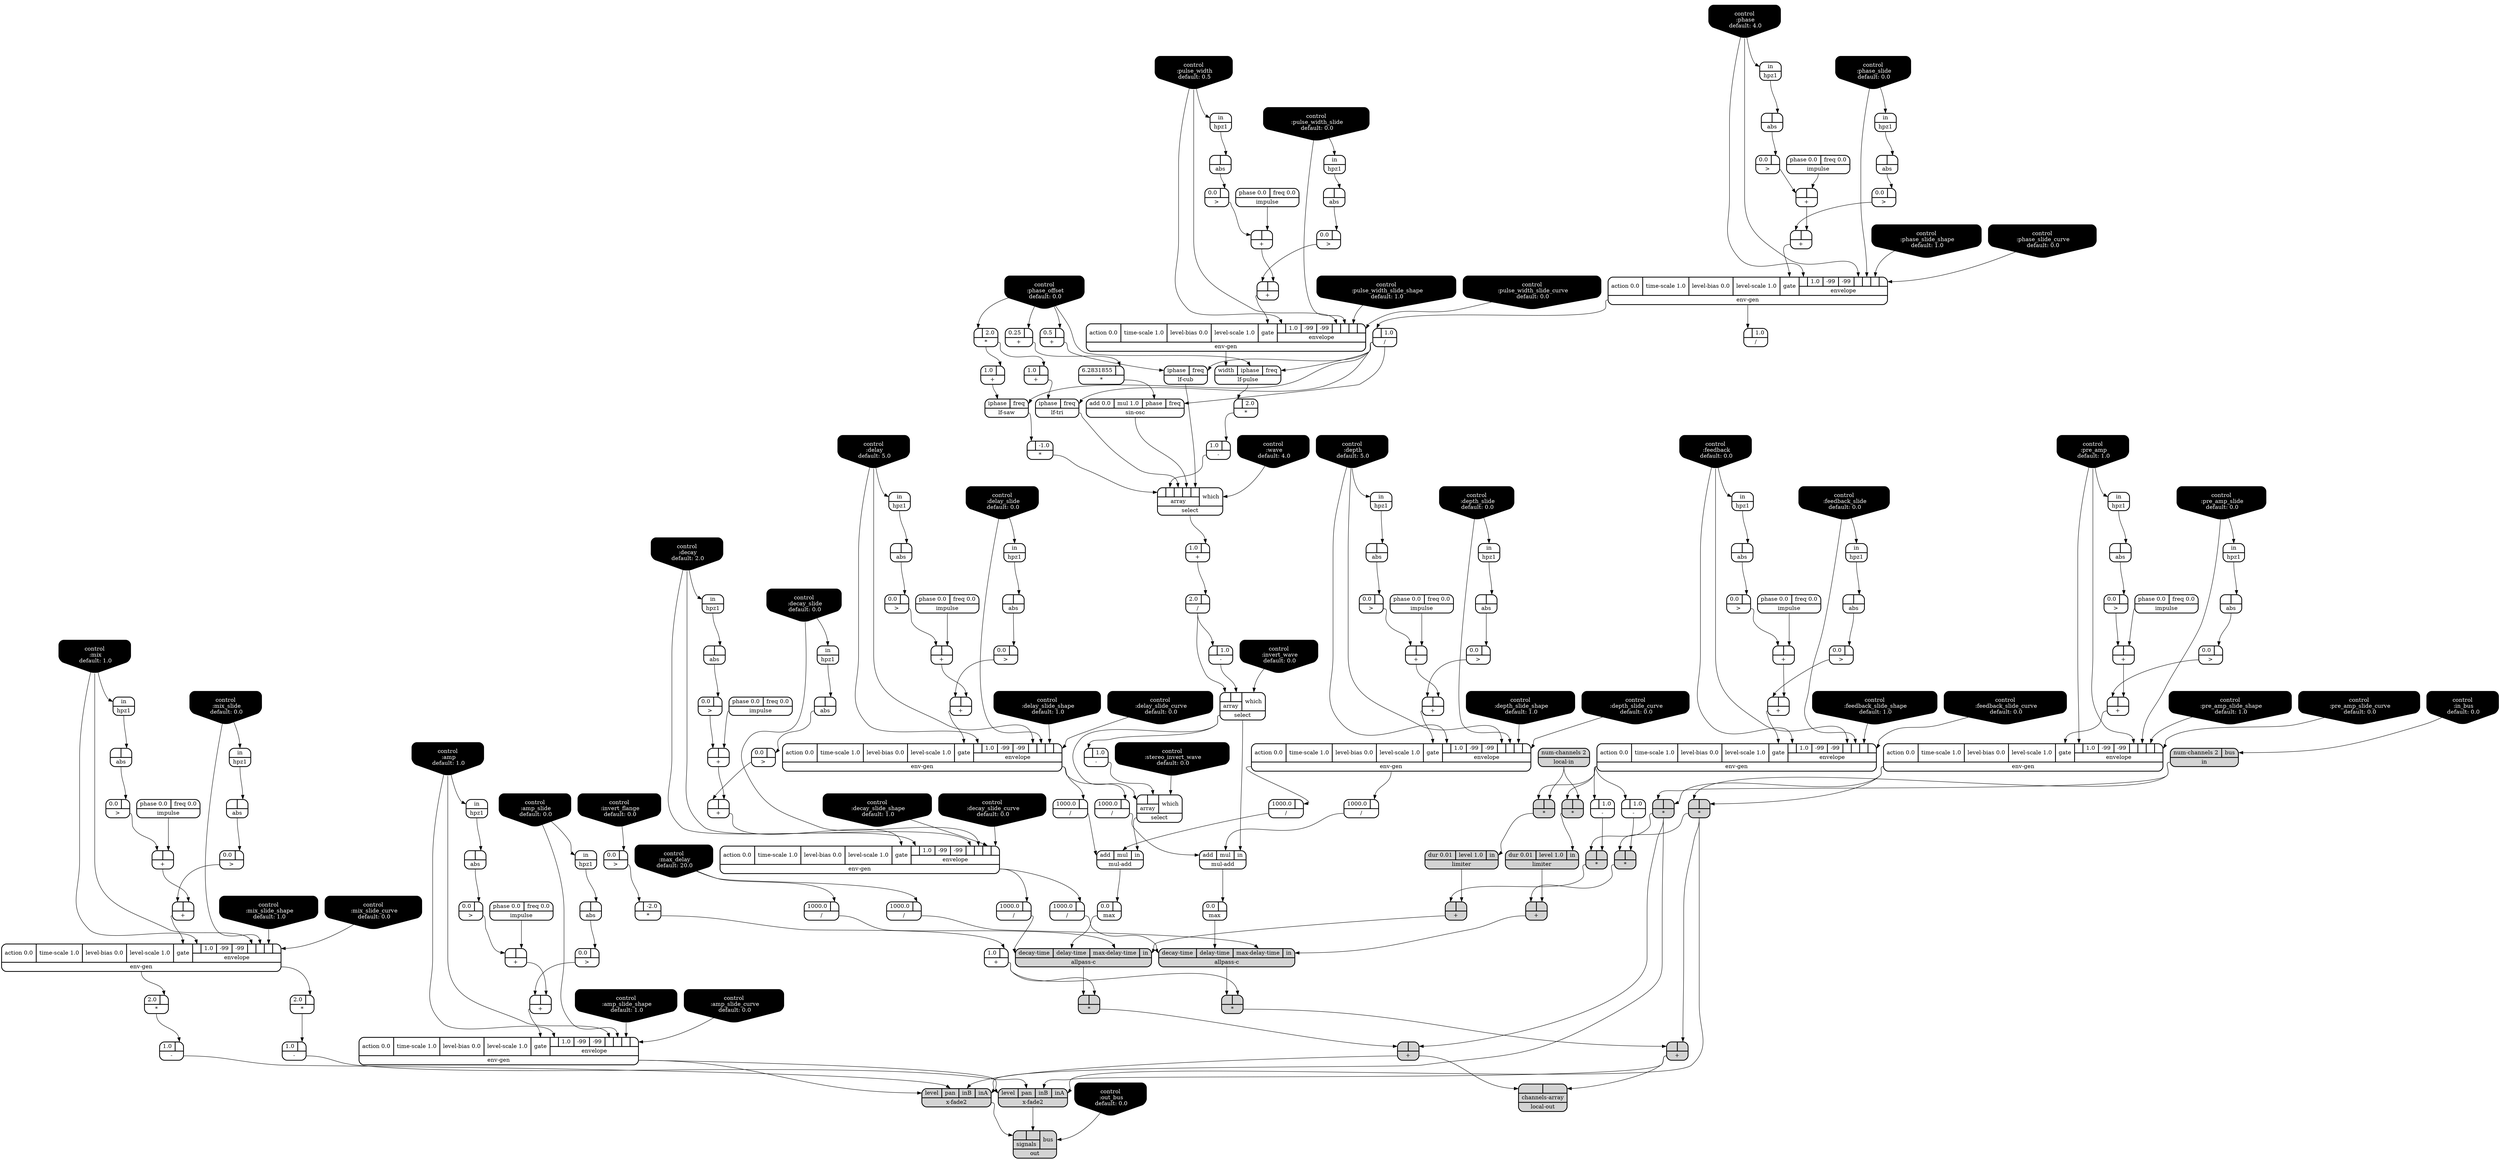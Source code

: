 digraph synthdef {
56 [label = "{{ <b> |<a> } |<__UG_NAME__>* }" style="filled, bold, rounded"  shape=record rankdir=LR];
58 [label = "{{ <b> |<a> -2.0} |<__UG_NAME__>* }" style="bold, rounded" shape=record rankdir=LR];
71 [label = "{{ <b> |<a> } |<__UG_NAME__>* }" style="filled, bold, rounded"  shape=record rankdir=LR];
74 [label = "{{ <b> |<a> } |<__UG_NAME__>* }" style="filled, bold, rounded"  shape=record rankdir=LR];
88 [label = "{{ <b> |<a> 2.0} |<__UG_NAME__>* }" style="bold, rounded" shape=record rankdir=LR];
91 [label = "{{ <b> |<a> -1.0} |<__UG_NAME__>* }" style="bold, rounded" shape=record rankdir=LR];
103 [label = "{{ <b> |<a> 2.0} |<__UG_NAME__>* }" style="bold, rounded" shape=record rankdir=LR];
108 [label = "{{ <b> 6.2831855|<a> } |<__UG_NAME__>* }" style="bold, rounded" shape=record rankdir=LR];
154 [label = "{{ <b> |<a> } |<__UG_NAME__>* }" style="filled, bold, rounded"  shape=record rankdir=LR];
156 [label = "{{ <b> |<a> } |<__UG_NAME__>* }" style="filled, bold, rounded"  shape=record rankdir=LR];
159 [label = "{{ <b> |<a> } |<__UG_NAME__>* }" style="filled, bold, rounded"  shape=record rankdir=LR];
160 [label = "{{ <b> |<a> } |<__UG_NAME__>* }" style="filled, bold, rounded"  shape=record rankdir=LR];
181 [label = "{{ <b> 2.0|<a> } |<__UG_NAME__>* }" style="bold, rounded" shape=record rankdir=LR];
182 [label = "{{ <b> 2.0|<a> } |<__UG_NAME__>* }" style="bold, rounded" shape=record rankdir=LR];
188 [label = "{{ <b> |<a> } |<__UG_NAME__>* }" style="filled, bold, rounded"  shape=record rankdir=LR];
49 [label = "{{ <b> |<a> } |<__UG_NAME__>+ }" style="bold, rounded" shape=record rankdir=LR];
53 [label = "{{ <b> |<a> } |<__UG_NAME__>+ }" style="bold, rounded" shape=record rankdir=LR];
59 [label = "{{ <b> 1.0|<a> } |<__UG_NAME__>+ }" style="bold, rounded" shape=record rankdir=LR];
65 [label = "{{ <b> |<a> } |<__UG_NAME__>+ }" style="bold, rounded" shape=record rankdir=LR];
69 [label = "{{ <b> |<a> } |<__UG_NAME__>+ }" style="bold, rounded" shape=record rankdir=LR];
75 [label = "{{ <b> |<a> } |<__UG_NAME__>+ }" style="filled, bold, rounded"  shape=record rankdir=LR];
81 [label = "{{ <b> |<a> } |<__UG_NAME__>+ }" style="bold, rounded" shape=record rankdir=LR];
85 [label = "{{ <b> |<a> } |<__UG_NAME__>+ }" style="bold, rounded" shape=record rankdir=LR];
89 [label = "{{ <b> 1.0|<a> } |<__UG_NAME__>+ }" style="bold, rounded" shape=record rankdir=LR];
96 [label = "{{ <b> |<a> } |<__UG_NAME__>+ }" style="bold, rounded" shape=record rankdir=LR];
100 [label = "{{ <b> |<a> } |<__UG_NAME__>+ }" style="bold, rounded" shape=record rankdir=LR];
105 [label = "{{ <b> 1.0|<a> } |<__UG_NAME__>+ }" style="bold, rounded" shape=record rankdir=LR];
107 [label = "{{ <b> 0.25|<a> } |<__UG_NAME__>+ }" style="bold, rounded" shape=record rankdir=LR];
110 [label = "{{ <b> 0.5|<a> } |<__UG_NAME__>+ }" style="bold, rounded" shape=record rankdir=LR];
113 [label = "{{ <b> 1.0|<a> } |<__UG_NAME__>+ }" style="bold, rounded" shape=record rankdir=LR];
123 [label = "{{ <b> |<a> } |<__UG_NAME__>+ }" style="bold, rounded" shape=record rankdir=LR];
126 [label = "{{ <b> |<a> } |<__UG_NAME__>+ }" style="bold, rounded" shape=record rankdir=LR];
133 [label = "{{ <b> |<a> } |<__UG_NAME__>+ }" style="bold, rounded" shape=record rankdir=LR];
137 [label = "{{ <b> |<a> } |<__UG_NAME__>+ }" style="bold, rounded" shape=record rankdir=LR];
146 [label = "{{ <b> |<a> } |<__UG_NAME__>+ }" style="bold, rounded" shape=record rankdir=LR];
150 [label = "{{ <b> |<a> } |<__UG_NAME__>+ }" style="bold, rounded" shape=record rankdir=LR];
155 [label = "{{ <b> |<a> } |<__UG_NAME__>+ }" style="filled, bold, rounded"  shape=record rankdir=LR];
161 [label = "{{ <b> |<a> } |<__UG_NAME__>+ }" style="filled, bold, rounded"  shape=record rankdir=LR];
175 [label = "{{ <b> |<a> } |<__UG_NAME__>+ }" style="bold, rounded" shape=record rankdir=LR];
179 [label = "{{ <b> |<a> } |<__UG_NAME__>+ }" style="bold, rounded" shape=record rankdir=LR];
186 [label = "{{ <b> |<a> } |<__UG_NAME__>+ }" style="bold, rounded" shape=record rankdir=LR];
189 [label = "{{ <b> |<a> } |<__UG_NAME__>+ }" style="filled, bold, rounded"  shape=record rankdir=LR];
192 [label = "{{ <b> |<a> } |<__UG_NAME__>+ }" style="bold, rounded" shape=record rankdir=LR];
73 [label = "{{ <b> |<a> 1.0} |<__UG_NAME__>- }" style="bold, rounded" shape=record rankdir=LR];
104 [label = "{{ <b> 1.0|<a> } |<__UG_NAME__>- }" style="bold, rounded" shape=record rankdir=LR];
115 [label = "{{ <b> |<a> 1.0} |<__UG_NAME__>- }" style="bold, rounded" shape=record rankdir=LR];
117 [label = "{{ <b> |<a> 1.0} |<__UG_NAME__>- }" style="bold, rounded" shape=record rankdir=LR];
158 [label = "{{ <b> |<a> 1.0} |<__UG_NAME__>- }" style="bold, rounded" shape=record rankdir=LR];
183 [label = "{{ <b> 1.0|<a> } |<__UG_NAME__>- }" style="bold, rounded" shape=record rankdir=LR];
194 [label = "{{ <b> 1.0|<a> } |<__UG_NAME__>- }" style="bold, rounded" shape=record rankdir=LR];
76 [label = "{{ <b> 1000.0|<a> } |<__UG_NAME__>/ }" style="bold, rounded" shape=record rankdir=LR];
87 [label = "{{ <b> |<a> 1.0} |<__UG_NAME__>/ }" style="bold, rounded" shape=record rankdir=LR];
114 [label = "{{ <b> 2.0|<a> } |<__UG_NAME__>/ }" style="bold, rounded" shape=record rankdir=LR];
128 [label = "{{ <b> 1000.0|<a> } |<__UG_NAME__>/ }" style="bold, rounded" shape=record rankdir=LR];
139 [label = "{{ <b> 1000.0|<a> } |<__UG_NAME__>/ }" style="bold, rounded" shape=record rankdir=LR];
152 [label = "{{ <b> 1000.0|<a> } |<__UG_NAME__>/ }" style="bold, rounded" shape=record rankdir=LR];
162 [label = "{{ <b> 1000.0|<a> } |<__UG_NAME__>/ }" style="bold, rounded" shape=record rankdir=LR];
163 [label = "{{ <b> 1000.0|<a> } |<__UG_NAME__>/ }" style="bold, rounded" shape=record rankdir=LR];
164 [label = "{{ <b> 1000.0|<a> } |<__UG_NAME__>/ }" style="bold, rounded" shape=record rankdir=LR];
167 [label = "{{ <b> 1000.0|<a> } |<__UG_NAME__>/ }" style="bold, rounded" shape=record rankdir=LR];
198 [label = "{{ <b> |<a> 1.0} |<__UG_NAME__>/ }" style="bold, rounded" shape=record rankdir=LR];
48 [label = "{{ <b> 0.0|<a> } |<__UG_NAME__>\> }" style="bold, rounded" shape=record rankdir=LR];
52 [label = "{{ <b> 0.0|<a> } |<__UG_NAME__>\> }" style="bold, rounded" shape=record rankdir=LR];
57 [label = "{{ <b> 0.0|<a> } |<__UG_NAME__>\> }" style="bold, rounded" shape=record rankdir=LR];
64 [label = "{{ <b> 0.0|<a> } |<__UG_NAME__>\> }" style="bold, rounded" shape=record rankdir=LR];
68 [label = "{{ <b> 0.0|<a> } |<__UG_NAME__>\> }" style="bold, rounded" shape=record rankdir=LR];
80 [label = "{{ <b> 0.0|<a> } |<__UG_NAME__>\> }" style="bold, rounded" shape=record rankdir=LR];
84 [label = "{{ <b> 0.0|<a> } |<__UG_NAME__>\> }" style="bold, rounded" shape=record rankdir=LR];
95 [label = "{{ <b> 0.0|<a> } |<__UG_NAME__>\> }" style="bold, rounded" shape=record rankdir=LR];
99 [label = "{{ <b> 0.0|<a> } |<__UG_NAME__>\> }" style="bold, rounded" shape=record rankdir=LR];
122 [label = "{{ <b> 0.0|<a> } |<__UG_NAME__>\> }" style="bold, rounded" shape=record rankdir=LR];
125 [label = "{{ <b> 0.0|<a> } |<__UG_NAME__>\> }" style="bold, rounded" shape=record rankdir=LR];
132 [label = "{{ <b> 0.0|<a> } |<__UG_NAME__>\> }" style="bold, rounded" shape=record rankdir=LR];
136 [label = "{{ <b> 0.0|<a> } |<__UG_NAME__>\> }" style="bold, rounded" shape=record rankdir=LR];
145 [label = "{{ <b> 0.0|<a> } |<__UG_NAME__>\> }" style="bold, rounded" shape=record rankdir=LR];
149 [label = "{{ <b> 0.0|<a> } |<__UG_NAME__>\> }" style="bold, rounded" shape=record rankdir=LR];
174 [label = "{{ <b> 0.0|<a> } |<__UG_NAME__>\> }" style="bold, rounded" shape=record rankdir=LR];
178 [label = "{{ <b> 0.0|<a> } |<__UG_NAME__>\> }" style="bold, rounded" shape=record rankdir=LR];
185 [label = "{{ <b> 0.0|<a> } |<__UG_NAME__>\> }" style="bold, rounded" shape=record rankdir=LR];
191 [label = "{{ <b> 0.0|<a> } |<__UG_NAME__>\> }" style="bold, rounded" shape=record rankdir=LR];
47 [label = "{{ <b> |<a> } |<__UG_NAME__>abs }" style="bold, rounded" shape=record rankdir=LR];
51 [label = "{{ <b> |<a> } |<__UG_NAME__>abs }" style="bold, rounded" shape=record rankdir=LR];
63 [label = "{{ <b> |<a> } |<__UG_NAME__>abs }" style="bold, rounded" shape=record rankdir=LR];
67 [label = "{{ <b> |<a> } |<__UG_NAME__>abs }" style="bold, rounded" shape=record rankdir=LR];
79 [label = "{{ <b> |<a> } |<__UG_NAME__>abs }" style="bold, rounded" shape=record rankdir=LR];
83 [label = "{{ <b> |<a> } |<__UG_NAME__>abs }" style="bold, rounded" shape=record rankdir=LR];
94 [label = "{{ <b> |<a> } |<__UG_NAME__>abs }" style="bold, rounded" shape=record rankdir=LR];
98 [label = "{{ <b> |<a> } |<__UG_NAME__>abs }" style="bold, rounded" shape=record rankdir=LR];
121 [label = "{{ <b> |<a> } |<__UG_NAME__>abs }" style="bold, rounded" shape=record rankdir=LR];
124 [label = "{{ <b> |<a> } |<__UG_NAME__>abs }" style="bold, rounded" shape=record rankdir=LR];
131 [label = "{{ <b> |<a> } |<__UG_NAME__>abs }" style="bold, rounded" shape=record rankdir=LR];
135 [label = "{{ <b> |<a> } |<__UG_NAME__>abs }" style="bold, rounded" shape=record rankdir=LR];
144 [label = "{{ <b> |<a> } |<__UG_NAME__>abs }" style="bold, rounded" shape=record rankdir=LR];
148 [label = "{{ <b> |<a> } |<__UG_NAME__>abs }" style="bold, rounded" shape=record rankdir=LR];
170 [label = "{{ <b> |<a> } |<__UG_NAME__>abs }" style="bold, rounded" shape=record rankdir=LR];
173 [label = "{{ <b> |<a> } |<__UG_NAME__>abs }" style="bold, rounded" shape=record rankdir=LR];
177 [label = "{{ <b> |<a> } |<__UG_NAME__>abs }" style="bold, rounded" shape=record rankdir=LR];
190 [label = "{{ <b> |<a> } |<__UG_NAME__>abs }" style="bold, rounded" shape=record rankdir=LR];
153 [label = "{{ <decay____time> decay-time|<delay____time> delay-time|<max____delay____time> max-delay-time|<in> in} |<__UG_NAME__>allpass-c }" style="filled, bold, rounded"  shape=record rankdir=LR];
168 [label = "{{ <decay____time> decay-time|<delay____time> delay-time|<max____delay____time> max-delay-time|<in> in} |<__UG_NAME__>allpass-c }" style="filled, bold, rounded"  shape=record rankdir=LR];
0 [label = "control
 :amp
 default: 1.0" shape=invhouse style="rounded, filled, bold" fillcolor=black fontcolor=white ]; 
1 [label = "control
 :amp_slide
 default: 0.0" shape=invhouse style="rounded, filled, bold" fillcolor=black fontcolor=white ]; 
2 [label = "control
 :amp_slide_shape
 default: 1.0" shape=invhouse style="rounded, filled, bold" fillcolor=black fontcolor=white ]; 
3 [label = "control
 :amp_slide_curve
 default: 0.0" shape=invhouse style="rounded, filled, bold" fillcolor=black fontcolor=white ]; 
4 [label = "control
 :mix
 default: 1.0" shape=invhouse style="rounded, filled, bold" fillcolor=black fontcolor=white ]; 
5 [label = "control
 :mix_slide
 default: 0.0" shape=invhouse style="rounded, filled, bold" fillcolor=black fontcolor=white ]; 
6 [label = "control
 :mix_slide_shape
 default: 1.0" shape=invhouse style="rounded, filled, bold" fillcolor=black fontcolor=white ]; 
7 [label = "control
 :mix_slide_curve
 default: 0.0" shape=invhouse style="rounded, filled, bold" fillcolor=black fontcolor=white ]; 
8 [label = "control
 :pre_amp
 default: 1.0" shape=invhouse style="rounded, filled, bold" fillcolor=black fontcolor=white ]; 
9 [label = "control
 :pre_amp_slide
 default: 0.0" shape=invhouse style="rounded, filled, bold" fillcolor=black fontcolor=white ]; 
10 [label = "control
 :pre_amp_slide_shape
 default: 1.0" shape=invhouse style="rounded, filled, bold" fillcolor=black fontcolor=white ]; 
11 [label = "control
 :pre_amp_slide_curve
 default: 0.0" shape=invhouse style="rounded, filled, bold" fillcolor=black fontcolor=white ]; 
12 [label = "control
 :phase
 default: 4.0" shape=invhouse style="rounded, filled, bold" fillcolor=black fontcolor=white ]; 
13 [label = "control
 :phase_slide
 default: 0.0" shape=invhouse style="rounded, filled, bold" fillcolor=black fontcolor=white ]; 
14 [label = "control
 :phase_slide_shape
 default: 1.0" shape=invhouse style="rounded, filled, bold" fillcolor=black fontcolor=white ]; 
15 [label = "control
 :phase_slide_curve
 default: 0.0" shape=invhouse style="rounded, filled, bold" fillcolor=black fontcolor=white ]; 
16 [label = "control
 :phase_offset
 default: 0.0" shape=invhouse style="rounded, filled, bold" fillcolor=black fontcolor=white ]; 
17 [label = "control
 :wave
 default: 4.0" shape=invhouse style="rounded, filled, bold" fillcolor=black fontcolor=white ]; 
18 [label = "control
 :invert_wave
 default: 0.0" shape=invhouse style="rounded, filled, bold" fillcolor=black fontcolor=white ]; 
19 [label = "control
 :stereo_invert_wave
 default: 0.0" shape=invhouse style="rounded, filled, bold" fillcolor=black fontcolor=white ]; 
20 [label = "control
 :pulse_width
 default: 0.5" shape=invhouse style="rounded, filled, bold" fillcolor=black fontcolor=white ]; 
21 [label = "control
 :pulse_width_slide
 default: 0.0" shape=invhouse style="rounded, filled, bold" fillcolor=black fontcolor=white ]; 
22 [label = "control
 :pulse_width_slide_shape
 default: 1.0" shape=invhouse style="rounded, filled, bold" fillcolor=black fontcolor=white ]; 
23 [label = "control
 :pulse_width_slide_curve
 default: 0.0" shape=invhouse style="rounded, filled, bold" fillcolor=black fontcolor=white ]; 
24 [label = "control
 :delay
 default: 5.0" shape=invhouse style="rounded, filled, bold" fillcolor=black fontcolor=white ]; 
25 [label = "control
 :delay_slide
 default: 0.0" shape=invhouse style="rounded, filled, bold" fillcolor=black fontcolor=white ]; 
26 [label = "control
 :delay_slide_shape
 default: 1.0" shape=invhouse style="rounded, filled, bold" fillcolor=black fontcolor=white ]; 
27 [label = "control
 :delay_slide_curve
 default: 0.0" shape=invhouse style="rounded, filled, bold" fillcolor=black fontcolor=white ]; 
28 [label = "control
 :max_delay
 default: 20.0" shape=invhouse style="rounded, filled, bold" fillcolor=black fontcolor=white ]; 
29 [label = "control
 :depth
 default: 5.0" shape=invhouse style="rounded, filled, bold" fillcolor=black fontcolor=white ]; 
30 [label = "control
 :depth_slide
 default: 0.0" shape=invhouse style="rounded, filled, bold" fillcolor=black fontcolor=white ]; 
31 [label = "control
 :depth_slide_shape
 default: 1.0" shape=invhouse style="rounded, filled, bold" fillcolor=black fontcolor=white ]; 
32 [label = "control
 :depth_slide_curve
 default: 0.0" shape=invhouse style="rounded, filled, bold" fillcolor=black fontcolor=white ]; 
33 [label = "control
 :feedback
 default: 0.0" shape=invhouse style="rounded, filled, bold" fillcolor=black fontcolor=white ]; 
34 [label = "control
 :feedback_slide
 default: 0.0" shape=invhouse style="rounded, filled, bold" fillcolor=black fontcolor=white ]; 
35 [label = "control
 :feedback_slide_shape
 default: 1.0" shape=invhouse style="rounded, filled, bold" fillcolor=black fontcolor=white ]; 
36 [label = "control
 :feedback_slide_curve
 default: 0.0" shape=invhouse style="rounded, filled, bold" fillcolor=black fontcolor=white ]; 
37 [label = "control
 :decay
 default: 2.0" shape=invhouse style="rounded, filled, bold" fillcolor=black fontcolor=white ]; 
38 [label = "control
 :decay_slide
 default: 0.0" shape=invhouse style="rounded, filled, bold" fillcolor=black fontcolor=white ]; 
39 [label = "control
 :decay_slide_shape
 default: 1.0" shape=invhouse style="rounded, filled, bold" fillcolor=black fontcolor=white ]; 
40 [label = "control
 :decay_slide_curve
 default: 0.0" shape=invhouse style="rounded, filled, bold" fillcolor=black fontcolor=white ]; 
41 [label = "control
 :invert_flange
 default: 0.0" shape=invhouse style="rounded, filled, bold" fillcolor=black fontcolor=white ]; 
42 [label = "control
 :in_bus
 default: 0.0" shape=invhouse style="rounded, filled, bold" fillcolor=black fontcolor=white ]; 
43 [label = "control
 :out_bus
 default: 0.0" shape=invhouse style="rounded, filled, bold" fillcolor=black fontcolor=white ]; 
54 [label = "{{ <action> action 0.0|<time____scale> time-scale 1.0|<level____bias> level-bias 0.0|<level____scale> level-scale 1.0|<gate> gate|{{<envelope___control___0>|1.0|-99|-99|<envelope___control___4>|<envelope___control___5>|<envelope___control___6>|<envelope___control___7>}|envelope}} |<__UG_NAME__>env-gen }" style="bold, rounded" shape=record rankdir=LR];
70 [label = "{{ <action> action 0.0|<time____scale> time-scale 1.0|<level____bias> level-bias 0.0|<level____scale> level-scale 1.0|<gate> gate|{{<envelope___control___0>|1.0|-99|-99|<envelope___control___4>|<envelope___control___5>|<envelope___control___6>|<envelope___control___7>}|envelope}} |<__UG_NAME__>env-gen }" style="bold, rounded" shape=record rankdir=LR];
86 [label = "{{ <action> action 0.0|<time____scale> time-scale 1.0|<level____bias> level-bias 0.0|<level____scale> level-scale 1.0|<gate> gate|{{<envelope___control___0>|1.0|-99|-99|<envelope___control___4>|<envelope___control___5>|<envelope___control___6>|<envelope___control___7>}|envelope}} |<__UG_NAME__>env-gen }" style="bold, rounded" shape=record rankdir=LR];
101 [label = "{{ <action> action 0.0|<time____scale> time-scale 1.0|<level____bias> level-bias 0.0|<level____scale> level-scale 1.0|<gate> gate|{{<envelope___control___0>|1.0|-99|-99|<envelope___control___4>|<envelope___control___5>|<envelope___control___6>|<envelope___control___7>}|envelope}} |<__UG_NAME__>env-gen }" style="bold, rounded" shape=record rankdir=LR];
127 [label = "{{ <action> action 0.0|<time____scale> time-scale 1.0|<level____bias> level-bias 0.0|<level____scale> level-scale 1.0|<gate> gate|{{<envelope___control___0>|1.0|-99|-99|<envelope___control___4>|<envelope___control___5>|<envelope___control___6>|<envelope___control___7>}|envelope}} |<__UG_NAME__>env-gen }" style="bold, rounded" shape=record rankdir=LR];
138 [label = "{{ <action> action 0.0|<time____scale> time-scale 1.0|<level____bias> level-bias 0.0|<level____scale> level-scale 1.0|<gate> gate|{{<envelope___control___0>|1.0|-99|-99|<envelope___control___4>|<envelope___control___5>|<envelope___control___6>|<envelope___control___7>}|envelope}} |<__UG_NAME__>env-gen }" style="bold, rounded" shape=record rankdir=LR];
151 [label = "{{ <action> action 0.0|<time____scale> time-scale 1.0|<level____bias> level-bias 0.0|<level____scale> level-scale 1.0|<gate> gate|{{<envelope___control___0>|1.0|-99|-99|<envelope___control___4>|<envelope___control___5>|<envelope___control___6>|<envelope___control___7>}|envelope}} |<__UG_NAME__>env-gen }" style="bold, rounded" shape=record rankdir=LR];
180 [label = "{{ <action> action 0.0|<time____scale> time-scale 1.0|<level____bias> level-bias 0.0|<level____scale> level-scale 1.0|<gate> gate|{{<envelope___control___0>|1.0|-99|-99|<envelope___control___4>|<envelope___control___5>|<envelope___control___6>|<envelope___control___7>}|envelope}} |<__UG_NAME__>env-gen }" style="bold, rounded" shape=record rankdir=LR];
193 [label = "{{ <action> action 0.0|<time____scale> time-scale 1.0|<level____bias> level-bias 0.0|<level____scale> level-scale 1.0|<gate> gate|{{<envelope___control___0>|1.0|-99|-99|<envelope___control___4>|<envelope___control___5>|<envelope___control___6>|<envelope___control___7>}|envelope}} |<__UG_NAME__>env-gen }" style="bold, rounded" shape=record rankdir=LR];
44 [label = "{{ <in> in} |<__UG_NAME__>hpz1 }" style="bold, rounded" shape=record rankdir=LR];
46 [label = "{{ <in> in} |<__UG_NAME__>hpz1 }" style="bold, rounded" shape=record rankdir=LR];
50 [label = "{{ <in> in} |<__UG_NAME__>hpz1 }" style="bold, rounded" shape=record rankdir=LR];
62 [label = "{{ <in> in} |<__UG_NAME__>hpz1 }" style="bold, rounded" shape=record rankdir=LR];
66 [label = "{{ <in> in} |<__UG_NAME__>hpz1 }" style="bold, rounded" shape=record rankdir=LR];
78 [label = "{{ <in> in} |<__UG_NAME__>hpz1 }" style="bold, rounded" shape=record rankdir=LR];
82 [label = "{{ <in> in} |<__UG_NAME__>hpz1 }" style="bold, rounded" shape=record rankdir=LR];
93 [label = "{{ <in> in} |<__UG_NAME__>hpz1 }" style="bold, rounded" shape=record rankdir=LR];
97 [label = "{{ <in> in} |<__UG_NAME__>hpz1 }" style="bold, rounded" shape=record rankdir=LR];
120 [label = "{{ <in> in} |<__UG_NAME__>hpz1 }" style="bold, rounded" shape=record rankdir=LR];
130 [label = "{{ <in> in} |<__UG_NAME__>hpz1 }" style="bold, rounded" shape=record rankdir=LR];
134 [label = "{{ <in> in} |<__UG_NAME__>hpz1 }" style="bold, rounded" shape=record rankdir=LR];
143 [label = "{{ <in> in} |<__UG_NAME__>hpz1 }" style="bold, rounded" shape=record rankdir=LR];
147 [label = "{{ <in> in} |<__UG_NAME__>hpz1 }" style="bold, rounded" shape=record rankdir=LR];
169 [label = "{{ <in> in} |<__UG_NAME__>hpz1 }" style="bold, rounded" shape=record rankdir=LR];
172 [label = "{{ <in> in} |<__UG_NAME__>hpz1 }" style="bold, rounded" shape=record rankdir=LR];
176 [label = "{{ <in> in} |<__UG_NAME__>hpz1 }" style="bold, rounded" shape=record rankdir=LR];
187 [label = "{{ <in> in} |<__UG_NAME__>hpz1 }" style="bold, rounded" shape=record rankdir=LR];
45 [label = "{{ <phase> phase 0.0|<freq> freq 0.0} |<__UG_NAME__>impulse }" style="bold, rounded" shape=record rankdir=LR];
61 [label = "{{ <phase> phase 0.0|<freq> freq 0.0} |<__UG_NAME__>impulse }" style="bold, rounded" shape=record rankdir=LR];
77 [label = "{{ <phase> phase 0.0|<freq> freq 0.0} |<__UG_NAME__>impulse }" style="bold, rounded" shape=record rankdir=LR];
92 [label = "{{ <phase> phase 0.0|<freq> freq 0.0} |<__UG_NAME__>impulse }" style="bold, rounded" shape=record rankdir=LR];
119 [label = "{{ <phase> phase 0.0|<freq> freq 0.0} |<__UG_NAME__>impulse }" style="bold, rounded" shape=record rankdir=LR];
129 [label = "{{ <phase> phase 0.0|<freq> freq 0.0} |<__UG_NAME__>impulse }" style="bold, rounded" shape=record rankdir=LR];
142 [label = "{{ <phase> phase 0.0|<freq> freq 0.0} |<__UG_NAME__>impulse }" style="bold, rounded" shape=record rankdir=LR];
171 [label = "{{ <phase> phase 0.0|<freq> freq 0.0} |<__UG_NAME__>impulse }" style="bold, rounded" shape=record rankdir=LR];
184 [label = "{{ <phase> phase 0.0|<freq> freq 0.0} |<__UG_NAME__>impulse }" style="bold, rounded" shape=record rankdir=LR];
55 [label = "{{ <num____channels> num-channels 2|<bus> bus} |<__UG_NAME__>in }" style="filled, bold, rounded"  shape=record rankdir=LR];
111 [label = "{{ <iphase> iphase|<freq> freq} |<__UG_NAME__>lf-cub }" style="bold, rounded" shape=record rankdir=LR];
102 [label = "{{ <width> width|<iphase> iphase|<freq> freq} |<__UG_NAME__>lf-pulse }" style="bold, rounded" shape=record rankdir=LR];
90 [label = "{{ <iphase> iphase|<freq> freq} |<__UG_NAME__>lf-saw }" style="bold, rounded" shape=record rankdir=LR];
106 [label = "{{ <iphase> iphase|<freq> freq} |<__UG_NAME__>lf-tri }" style="bold, rounded" shape=record rankdir=LR];
72 [label = "{{ <dur> dur 0.01|<level> level 1.0|<in> in} |<__UG_NAME__>limiter }" style="filled, bold, rounded"  shape=record rankdir=LR];
157 [label = "{{ <dur> dur 0.01|<level> level 1.0|<in> in} |<__UG_NAME__>limiter }" style="filled, bold, rounded"  shape=record rankdir=LR];
60 [label = "{{ <num____channels> num-channels 2} |<__UG_NAME__>local-in }" style="filled, bold, rounded"  shape=record rankdir=LR];
199 [label = "{{ {{<channels____array___binary____op____u____gen___0>|<channels____array___binary____op____u____gen___1>}|channels-array}} |<__UG_NAME__>local-out }" style="filled, bold, rounded"  shape=record rankdir=LR];
141 [label = "{{ <b> 0.0|<a> } |<__UG_NAME__>max }" style="bold, rounded" shape=record rankdir=LR];
166 [label = "{{ <b> 0.0|<a> } |<__UG_NAME__>max }" style="bold, rounded" shape=record rankdir=LR];
140 [label = "{{ <add> add|<mul> mul|<in> in} |<__UG_NAME__>mul-add }" style="bold, rounded" shape=record rankdir=LR];
165 [label = "{{ <add> add|<mul> mul|<in> in} |<__UG_NAME__>mul-add }" style="bold, rounded" shape=record rankdir=LR];
197 [label = "{{ {{<signals___x____fade2___0>|<signals___x____fade2___1>}|signals}|<bus> bus} |<__UG_NAME__>out }" style="filled, bold, rounded"  shape=record rankdir=LR];
112 [label = "{{ {{<array___binary____op____u____gen___0>|<array___binary____op____u____gen___1>|<array___lf____tri___2>|<array___sin____osc___3>|<array___lf____cub___4>}|array}|<which> which} |<__UG_NAME__>select }" style="bold, rounded" shape=record rankdir=LR];
116 [label = "{{ {{<array___binary____op____u____gen___0>|<array___binary____op____u____gen___1>}|array}|<which> which} |<__UG_NAME__>select }" style="bold, rounded" shape=record rankdir=LR];
118 [label = "{{ {{<array___select___0>|<array___binary____op____u____gen___1>}|array}|<which> which} |<__UG_NAME__>select }" style="bold, rounded" shape=record rankdir=LR];
109 [label = "{{ <add> add 0.0|<mul> mul 1.0|<phase> phase|<freq> freq} |<__UG_NAME__>sin-osc }" style="bold, rounded" shape=record rankdir=LR];
195 [label = "{{ <level> level|<pan> pan|<inb> inB|<ina> inA} |<__UG_NAME__>x-fade2 }" style="filled, bold, rounded"  shape=record rankdir=LR];
196 [label = "{{ <level> level|<pan> pan|<inb> inB|<ina> inA} |<__UG_NAME__>x-fade2 }" style="filled, bold, rounded"  shape=record rankdir=LR];

54:__UG_NAME__ -> 56:a ;
55:__UG_NAME__ -> 56:b ;
57:__UG_NAME__ -> 58:b ;
60:__UG_NAME__ -> 71:a ;
70:__UG_NAME__ -> 71:b ;
73:__UG_NAME__ -> 74:a ;
56:__UG_NAME__ -> 74:b ;
16:__UG_NAME__ -> 88:b ;
90:__UG_NAME__ -> 91:b ;
102:__UG_NAME__ -> 103:b ;
107:__UG_NAME__ -> 108:a ;
59:__UG_NAME__ -> 154:a ;
153:__UG_NAME__ -> 154:b ;
60:__UG_NAME__ -> 156:a ;
70:__UG_NAME__ -> 156:b ;
54:__UG_NAME__ -> 159:a ;
55:__UG_NAME__ -> 159:b ;
158:__UG_NAME__ -> 160:a ;
159:__UG_NAME__ -> 160:b ;
180:__UG_NAME__ -> 181:a ;
180:__UG_NAME__ -> 182:a ;
59:__UG_NAME__ -> 188:a ;
168:__UG_NAME__ -> 188:b ;
45:__UG_NAME__ -> 49:a ;
48:__UG_NAME__ -> 49:b ;
49:__UG_NAME__ -> 53:a ;
52:__UG_NAME__ -> 53:b ;
58:__UG_NAME__ -> 59:a ;
61:__UG_NAME__ -> 65:a ;
64:__UG_NAME__ -> 65:b ;
65:__UG_NAME__ -> 69:a ;
68:__UG_NAME__ -> 69:b ;
72:__UG_NAME__ -> 75:a ;
74:__UG_NAME__ -> 75:b ;
77:__UG_NAME__ -> 81:a ;
80:__UG_NAME__ -> 81:b ;
81:__UG_NAME__ -> 85:a ;
84:__UG_NAME__ -> 85:b ;
88:__UG_NAME__ -> 89:a ;
92:__UG_NAME__ -> 96:a ;
95:__UG_NAME__ -> 96:b ;
96:__UG_NAME__ -> 100:a ;
99:__UG_NAME__ -> 100:b ;
88:__UG_NAME__ -> 105:a ;
16:__UG_NAME__ -> 107:a ;
16:__UG_NAME__ -> 110:a ;
112:__UG_NAME__ -> 113:a ;
119:__UG_NAME__ -> 123:a ;
122:__UG_NAME__ -> 123:b ;
123:__UG_NAME__ -> 126:a ;
125:__UG_NAME__ -> 126:b ;
129:__UG_NAME__ -> 133:a ;
132:__UG_NAME__ -> 133:b ;
133:__UG_NAME__ -> 137:a ;
136:__UG_NAME__ -> 137:b ;
142:__UG_NAME__ -> 146:a ;
145:__UG_NAME__ -> 146:b ;
146:__UG_NAME__ -> 150:a ;
149:__UG_NAME__ -> 150:b ;
56:__UG_NAME__ -> 155:a ;
154:__UG_NAME__ -> 155:b ;
157:__UG_NAME__ -> 161:a ;
160:__UG_NAME__ -> 161:b ;
171:__UG_NAME__ -> 175:a ;
174:__UG_NAME__ -> 175:b ;
175:__UG_NAME__ -> 179:a ;
178:__UG_NAME__ -> 179:b ;
184:__UG_NAME__ -> 186:a ;
185:__UG_NAME__ -> 186:b ;
159:__UG_NAME__ -> 189:a ;
188:__UG_NAME__ -> 189:b ;
186:__UG_NAME__ -> 192:a ;
191:__UG_NAME__ -> 192:b ;
70:__UG_NAME__ -> 73:b ;
103:__UG_NAME__ -> 104:a ;
114:__UG_NAME__ -> 115:b ;
116:__UG_NAME__ -> 117:b ;
70:__UG_NAME__ -> 158:b ;
182:__UG_NAME__ -> 183:a ;
181:__UG_NAME__ -> 194:a ;
28:__UG_NAME__ -> 76:a ;
86:__UG_NAME__ -> 87:b ;
113:__UG_NAME__ -> 114:a ;
127:__UG_NAME__ -> 128:a ;
138:__UG_NAME__ -> 139:a ;
151:__UG_NAME__ -> 152:a ;
28:__UG_NAME__ -> 162:a ;
127:__UG_NAME__ -> 163:a ;
138:__UG_NAME__ -> 164:a ;
151:__UG_NAME__ -> 167:a ;
86:__UG_NAME__ -> 198:b ;
47:__UG_NAME__ -> 48:a ;
51:__UG_NAME__ -> 52:a ;
41:__UG_NAME__ -> 57:a ;
63:__UG_NAME__ -> 64:a ;
67:__UG_NAME__ -> 68:a ;
79:__UG_NAME__ -> 80:a ;
83:__UG_NAME__ -> 84:a ;
94:__UG_NAME__ -> 95:a ;
98:__UG_NAME__ -> 99:a ;
121:__UG_NAME__ -> 122:a ;
124:__UG_NAME__ -> 125:a ;
131:__UG_NAME__ -> 132:a ;
135:__UG_NAME__ -> 136:a ;
144:__UG_NAME__ -> 145:a ;
148:__UG_NAME__ -> 149:a ;
173:__UG_NAME__ -> 174:a ;
177:__UG_NAME__ -> 178:a ;
170:__UG_NAME__ -> 185:a ;
190:__UG_NAME__ -> 191:a ;
46:__UG_NAME__ -> 47:a ;
50:__UG_NAME__ -> 51:a ;
62:__UG_NAME__ -> 63:a ;
66:__UG_NAME__ -> 67:a ;
78:__UG_NAME__ -> 79:a ;
82:__UG_NAME__ -> 83:a ;
93:__UG_NAME__ -> 94:a ;
97:__UG_NAME__ -> 98:a ;
120:__UG_NAME__ -> 121:a ;
44:__UG_NAME__ -> 124:a ;
130:__UG_NAME__ -> 131:a ;
134:__UG_NAME__ -> 135:a ;
143:__UG_NAME__ -> 144:a ;
147:__UG_NAME__ -> 148:a ;
169:__UG_NAME__ -> 170:a ;
172:__UG_NAME__ -> 173:a ;
176:__UG_NAME__ -> 177:a ;
187:__UG_NAME__ -> 190:a ;
75:__UG_NAME__ -> 153:in ;
76:__UG_NAME__ -> 153:max____delay____time ;
141:__UG_NAME__ -> 153:delay____time ;
152:__UG_NAME__ -> 153:decay____time ;
161:__UG_NAME__ -> 168:in ;
162:__UG_NAME__ -> 168:max____delay____time ;
166:__UG_NAME__ -> 168:delay____time ;
167:__UG_NAME__ -> 168:decay____time ;
8:__UG_NAME__ -> 54:envelope___control___0 ;
8:__UG_NAME__ -> 54:envelope___control___4 ;
9:__UG_NAME__ -> 54:envelope___control___5 ;
10:__UG_NAME__ -> 54:envelope___control___6 ;
11:__UG_NAME__ -> 54:envelope___control___7 ;
53:__UG_NAME__ -> 54:gate ;
33:__UG_NAME__ -> 70:envelope___control___0 ;
33:__UG_NAME__ -> 70:envelope___control___4 ;
34:__UG_NAME__ -> 70:envelope___control___5 ;
35:__UG_NAME__ -> 70:envelope___control___6 ;
36:__UG_NAME__ -> 70:envelope___control___7 ;
69:__UG_NAME__ -> 70:gate ;
12:__UG_NAME__ -> 86:envelope___control___0 ;
12:__UG_NAME__ -> 86:envelope___control___4 ;
13:__UG_NAME__ -> 86:envelope___control___5 ;
14:__UG_NAME__ -> 86:envelope___control___6 ;
15:__UG_NAME__ -> 86:envelope___control___7 ;
85:__UG_NAME__ -> 86:gate ;
20:__UG_NAME__ -> 101:envelope___control___0 ;
20:__UG_NAME__ -> 101:envelope___control___4 ;
21:__UG_NAME__ -> 101:envelope___control___5 ;
22:__UG_NAME__ -> 101:envelope___control___6 ;
23:__UG_NAME__ -> 101:envelope___control___7 ;
100:__UG_NAME__ -> 101:gate ;
29:__UG_NAME__ -> 127:envelope___control___0 ;
29:__UG_NAME__ -> 127:envelope___control___4 ;
30:__UG_NAME__ -> 127:envelope___control___5 ;
31:__UG_NAME__ -> 127:envelope___control___6 ;
32:__UG_NAME__ -> 127:envelope___control___7 ;
126:__UG_NAME__ -> 127:gate ;
24:__UG_NAME__ -> 138:envelope___control___0 ;
24:__UG_NAME__ -> 138:envelope___control___4 ;
25:__UG_NAME__ -> 138:envelope___control___5 ;
26:__UG_NAME__ -> 138:envelope___control___6 ;
27:__UG_NAME__ -> 138:envelope___control___7 ;
137:__UG_NAME__ -> 138:gate ;
37:__UG_NAME__ -> 151:envelope___control___0 ;
37:__UG_NAME__ -> 151:envelope___control___4 ;
38:__UG_NAME__ -> 151:envelope___control___5 ;
39:__UG_NAME__ -> 151:envelope___control___6 ;
40:__UG_NAME__ -> 151:envelope___control___7 ;
150:__UG_NAME__ -> 151:gate ;
4:__UG_NAME__ -> 180:envelope___control___0 ;
4:__UG_NAME__ -> 180:envelope___control___4 ;
5:__UG_NAME__ -> 180:envelope___control___5 ;
6:__UG_NAME__ -> 180:envelope___control___6 ;
7:__UG_NAME__ -> 180:envelope___control___7 ;
179:__UG_NAME__ -> 180:gate ;
0:__UG_NAME__ -> 193:envelope___control___0 ;
0:__UG_NAME__ -> 193:envelope___control___4 ;
1:__UG_NAME__ -> 193:envelope___control___5 ;
2:__UG_NAME__ -> 193:envelope___control___6 ;
3:__UG_NAME__ -> 193:envelope___control___7 ;
192:__UG_NAME__ -> 193:gate ;
30:__UG_NAME__ -> 44:in ;
8:__UG_NAME__ -> 46:in ;
9:__UG_NAME__ -> 50:in ;
33:__UG_NAME__ -> 62:in ;
34:__UG_NAME__ -> 66:in ;
12:__UG_NAME__ -> 78:in ;
13:__UG_NAME__ -> 82:in ;
20:__UG_NAME__ -> 93:in ;
21:__UG_NAME__ -> 97:in ;
29:__UG_NAME__ -> 120:in ;
24:__UG_NAME__ -> 130:in ;
25:__UG_NAME__ -> 134:in ;
37:__UG_NAME__ -> 143:in ;
38:__UG_NAME__ -> 147:in ;
0:__UG_NAME__ -> 169:in ;
4:__UG_NAME__ -> 172:in ;
5:__UG_NAME__ -> 176:in ;
1:__UG_NAME__ -> 187:in ;
42:__UG_NAME__ -> 55:bus ;
87:__UG_NAME__ -> 111:freq ;
110:__UG_NAME__ -> 111:iphase ;
87:__UG_NAME__ -> 102:freq ;
16:__UG_NAME__ -> 102:iphase ;
101:__UG_NAME__ -> 102:width ;
87:__UG_NAME__ -> 90:freq ;
89:__UG_NAME__ -> 90:iphase ;
87:__UG_NAME__ -> 106:freq ;
105:__UG_NAME__ -> 106:iphase ;
71:__UG_NAME__ -> 72:in ;
156:__UG_NAME__ -> 157:in ;
155:__UG_NAME__ -> 199:channels____array___binary____op____u____gen___0 ;
189:__UG_NAME__ -> 199:channels____array___binary____op____u____gen___1 ;
140:__UG_NAME__ -> 141:a ;
165:__UG_NAME__ -> 166:a ;
118:__UG_NAME__ -> 140:in ;
128:__UG_NAME__ -> 140:mul ;
139:__UG_NAME__ -> 140:add ;
116:__UG_NAME__ -> 165:in ;
163:__UG_NAME__ -> 165:mul ;
164:__UG_NAME__ -> 165:add ;
43:__UG_NAME__ -> 197:bus ;
195:__UG_NAME__ -> 197:signals___x____fade2___0 ;
196:__UG_NAME__ -> 197:signals___x____fade2___1 ;
17:__UG_NAME__ -> 112:which ;
91:__UG_NAME__ -> 112:array___binary____op____u____gen___0 ;
104:__UG_NAME__ -> 112:array___binary____op____u____gen___1 ;
106:__UG_NAME__ -> 112:array___lf____tri___2 ;
109:__UG_NAME__ -> 112:array___sin____osc___3 ;
111:__UG_NAME__ -> 112:array___lf____cub___4 ;
18:__UG_NAME__ -> 116:which ;
114:__UG_NAME__ -> 116:array___binary____op____u____gen___0 ;
115:__UG_NAME__ -> 116:array___binary____op____u____gen___1 ;
19:__UG_NAME__ -> 118:which ;
116:__UG_NAME__ -> 118:array___select___0 ;
117:__UG_NAME__ -> 118:array___binary____op____u____gen___1 ;
87:__UG_NAME__ -> 109:freq ;
108:__UG_NAME__ -> 109:phase ;
56:__UG_NAME__ -> 195:ina ;
155:__UG_NAME__ -> 195:inb ;
194:__UG_NAME__ -> 195:pan ;
193:__UG_NAME__ -> 195:level ;
159:__UG_NAME__ -> 196:ina ;
189:__UG_NAME__ -> 196:inb ;
183:__UG_NAME__ -> 196:pan ;
193:__UG_NAME__ -> 196:level ;

}